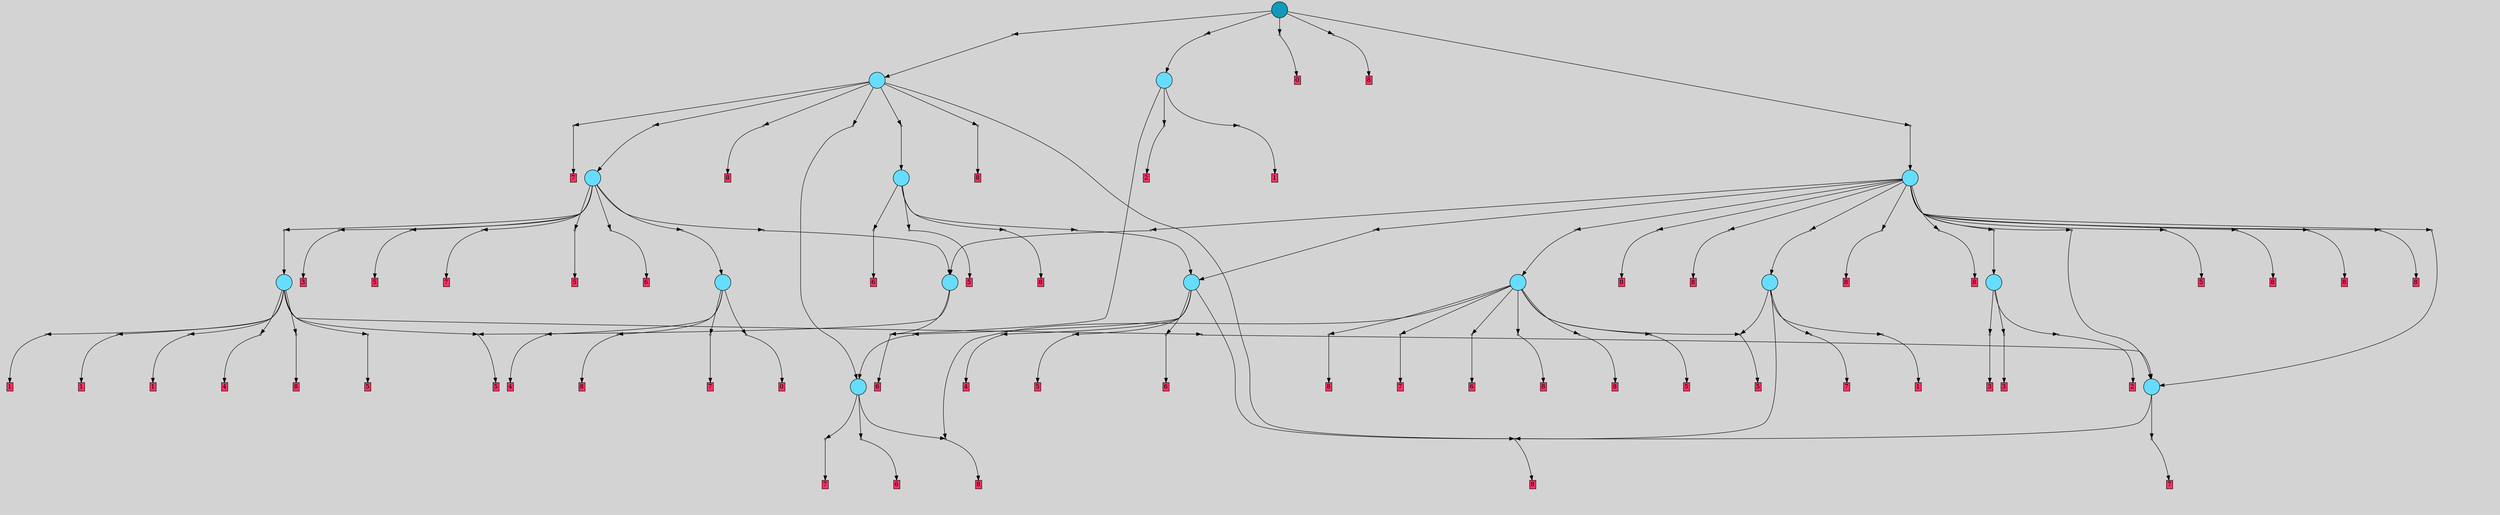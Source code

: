 // File exported with GEGELATI v1.3.1
// On the 2024-04-13 08:58:42
// With the File::TPGGraphDotExporter
digraph{
	graph[pad = "0.212, 0.055" bgcolor = lightgray]
	node[shape=circle style = filled label = ""]
		T1 [fillcolor="#66ddff"]
		T2 [fillcolor="#66ddff"]
		T5 [fillcolor="#66ddff"]
		T6 [fillcolor="#66ddff"]
		T7 [fillcolor="#66ddff"]
		T271 [fillcolor="#66ddff"]
		T528 [fillcolor="#66ddff"]
		T608 [fillcolor="#66ddff"]
		T672 [fillcolor="#66ddff"]
		T1170 [fillcolor="#66ddff"]
		T1253 [fillcolor="#66ddff"]
		T1433 [fillcolor="#66ddff"]
		T1757 [fillcolor="#66ddff"]
		T2010 [fillcolor="#66ddff"]
		T2306 [fillcolor="#1199bb"]
		P36988 [fillcolor="#cccccc" shape=point] //
		I36988 [shape=box style=invis label="6|2&0|4#3|2&#92;n0|2&3|0#2|2&#92;n3|5&4|7#2|4&#92;n5|7&0|1#1|6&#92;n3|7&4|0#1|1&#92;n0|1&0|6#1|3&#92;n"]
		P36988 -> I36988[style=invis]
		A24135 [fillcolor="#ff3366" shape=box margin=0.03 width=0 height=0 label="1"]
		T1 -> P36988 -> A24135
		P36989 [fillcolor="#cccccc" shape=point] //
		I36989 [shape=box style=invis label="6|0&2|5#3|5&#92;n5|1&2|2#1|1&#92;n5|7&2|6#3|2&#92;n2|6&3|2#2|3&#92;n2|3&1|5#2|1&#92;n1|6&2|1#2|0&#92;n0|3&2|5#3|5&#92;n6|7&4|3#3|5&#92;n"]
		P36989 -> I36989[style=invis]
		A24136 [fillcolor="#ff3366" shape=box margin=0.03 width=0 height=0 label="2"]
		T1 -> P36989 -> A24136
		P36990 [fillcolor="#cccccc" shape=point] //
		I36990 [shape=box style=invis label="4|6&3|4#0|0&#92;n5|0&1|6#3|5&#92;n3|6&2|5#4|0&#92;n5|4&0|1#4|4&#92;n3|3&0|5#4|6&#92;n0|3&1|2#0|2&#92;n5|1&3|7#4|6&#92;n"]
		P36990 -> I36990[style=invis]
		A24137 [fillcolor="#ff3366" shape=box margin=0.03 width=0 height=0 label="2"]
		T2 -> P36990 -> A24137
		P36991 [fillcolor="#cccccc" shape=point] //
		I36991 [shape=box style=invis label="4|2&2|5#4|4&#92;n3|0&2|5#2|7&#92;n0|6&0|5#0|7&#92;n6|6&0|0#2|3&#92;n2|2&3|4#0|4&#92;n"]
		P36991 -> I36991[style=invis]
		A24138 [fillcolor="#ff3366" shape=box margin=0.03 width=0 height=0 label="3"]
		T2 -> P36991 -> A24138
		P36992 [fillcolor="#cccccc" shape=point] //
		I36992 [shape=box style=invis label="4|0&3|1#2|5&#92;n3|6&2|6#1|3&#92;n0|5&3|0#0|1&#92;n4|4&1|0#4|6&#92;n"]
		P36992 -> I36992[style=invis]
		A24139 [fillcolor="#ff3366" shape=box margin=0.03 width=0 height=0 label="5"]
		T5 -> P36992 -> A24139
		P36993 [fillcolor="#cccccc" shape=point] //
		I36993 [shape=box style=invis label="0|2&0|0#0|0&#92;n4|1&1|2#0|6&#92;n6|7&2|5#3|1&#92;n4|4&0|2#0|5&#92;n1|2&0|2#4|6&#92;n5|3&3|7#1|4&#92;n0|5&2|1#0|5&#92;n1|6&4|3#0|4&#92;n"]
		P36993 -> I36993[style=invis]
		A24140 [fillcolor="#ff3366" shape=box margin=0.03 width=0 height=0 label="6"]
		T5 -> P36993 -> A24140
		P36994 [fillcolor="#cccccc" shape=point] //
		I36994 [shape=box style=invis label="4|6&1|2#3|5&#92;n5|5&2|5#2|6&#92;n4|6&0|4#2|2&#92;n0|4&0|6#2|3&#92;n"]
		P36994 -> I36994[style=invis]
		A24141 [fillcolor="#ff3366" shape=box margin=0.03 width=0 height=0 label="6"]
		T6 -> P36994 -> A24141
		P36995 [fillcolor="#cccccc" shape=point] //
		I36995 [shape=box style=invis label="4|2&1|7#1|6&#92;n3|1&4|7#2|7&#92;n1|5&1|0#2|7&#92;n3|5&3|1#2|0&#92;n4|0&3|6#4|5&#92;n6|3&3|3#0|2&#92;n3|3&4|2#4|4&#92;n"]
		P36995 -> I36995[style=invis]
		A24142 [fillcolor="#ff3366" shape=box margin=0.03 width=0 height=0 label="7"]
		T6 -> P36995 -> A24142
		P36996 [fillcolor="#cccccc" shape=point] //
		I36996 [shape=box style=invis label="0|4&2|4#0|5&#92;n4|1&3|1#3|7&#92;n6|2&4|6#4|3&#92;n0|1&1|0#3|3&#92;n6|7&3|1#2|5&#92;n3|5&2|5#2|2&#92;n6|7&2|2#0|7&#92;n2|5&1|6#4|1&#92;n"]
		P36996 -> I36996[style=invis]
		A24143 [fillcolor="#ff3366" shape=box margin=0.03 width=0 height=0 label="7"]
		T7 -> P36996 -> A24143
		P36997 [fillcolor="#cccccc" shape=point] //
		I36997 [shape=box style=invis label="2|3&1|5#4|3&#92;n6|0&3|1#1|2&#92;n0|4&1|1#1|1&#92;n"]
		P36997 -> I36997[style=invis]
		A24144 [fillcolor="#ff3366" shape=box margin=0.03 width=0 height=0 label="8"]
		T7 -> P36997 -> A24144
		T1 -> P36993
		P36998 [fillcolor="#cccccc" shape=point] //
		I36998 [shape=box style=invis label="1|6&2|2#1|3&#92;n1|3&2|7#1|5&#92;n5|7&2|1#4|3&#92;n5|5&2|7#1|2&#92;n1|0&2|0#1|3&#92;n5|3&3|7#1|7&#92;n"]
		P36998 -> I36998[style=invis]
		A24145 [fillcolor="#ff3366" shape=box margin=0.03 width=0 height=0 label="3"]
		T2 -> P36998 -> A24145
		P36999 [fillcolor="#cccccc" shape=point] //
		I36999 [shape=box style=invis label="4|0&2|5#2|7&#92;n2|7&1|7#4|2&#92;n5|5&1|6#1|7&#92;n1|6&0|7#4|2&#92;n5|4&3|0#0|7&#92;n5|3&1|4#3|7&#92;n"]
		P36999 -> I36999[style=invis]
		A24146 [fillcolor="#ff3366" shape=box margin=0.03 width=0 height=0 label="8"]
		T6 -> P36999 -> A24146
		P37000 [fillcolor="#cccccc" shape=point] //
		I37000 [shape=box style=invis label="5|4&3|0#0|7&#92;n2|7&1|7#4|2&#92;n5|5&1|6#1|7&#92;n1|6&0|7#4|4&#92;n4|0&2|5#2|7&#92;n0|3&0|0#3|5&#92;n5|3&1|4#3|7&#92;n"]
		P37000 -> I37000[style=invis]
		T271 -> P37000 -> T6
		P37001 [fillcolor="#cccccc" shape=point] //
		I37001 [shape=box style=invis label="1|4&1|6#4|7&#92;n2|0&3|0#2|7&#92;n3|5&2|7#2|2&#92;n"]
		P37001 -> I37001[style=invis]
		A24147 [fillcolor="#ff3366" shape=box margin=0.03 width=0 height=0 label="4"]
		T271 -> P37001 -> A24147
		T271 -> P36997
		P37002 [fillcolor="#cccccc" shape=point] //
		I37002 [shape=box style=invis label="0|3&3|0#3|3&#92;n2|0&3|2#1|2&#92;n4|4&3|1#0|1&#92;n4|6&3|3#3|3&#92;n1|2&2|3#0|1&#92;n1|0&3|1#1|1&#92;n"]
		P37002 -> I37002[style=invis]
		A24148 [fillcolor="#ff3366" shape=box margin=0.03 width=0 height=0 label="5"]
		T271 -> P37002 -> A24148
		P37003 [fillcolor="#cccccc" shape=point] //
		I37003 [shape=box style=invis label="0|6&0|5#0|1&#92;n4|6&1|2#3|5&#92;n5|5&2|5#2|5&#92;n4|6&0|4#2|2&#92;n0|4&0|6#2|3&#92;n"]
		P37003 -> I37003[style=invis]
		A24149 [fillcolor="#ff3366" shape=box margin=0.03 width=0 height=0 label="6"]
		T271 -> P37003 -> A24149
		P37004 [fillcolor="#cccccc" shape=point] //
		I37004 [shape=box style=invis label="2|6&4|4#1|3&#92;n6|0&3|6#2|3&#92;n2|3&1|5#3|3&#92;n3|7&1|1#0|0&#92;n"]
		P37004 -> I37004[style=invis]
		A24150 [fillcolor="#ff3366" shape=box margin=0.03 width=0 height=0 label="8"]
		T528 -> P37004 -> A24150
		P37005 [fillcolor="#cccccc" shape=point] //
		I37005 [shape=box style=invis label="4|2&1|7#1|6&#92;n3|5&3|1#2|0&#92;n1|5&1|0#2|0&#92;n1|6&0|7#2|7&#92;n3|1&4|7#2|7&#92;n6|3&3|3#0|2&#92;n3|3&4|2#4|4&#92;n"]
		P37005 -> I37005[style=invis]
		A24151 [fillcolor="#ff3366" shape=box margin=0.03 width=0 height=0 label="7"]
		T528 -> P37005 -> A24151
		P37006 [fillcolor="#cccccc" shape=point] //
		I37006 [shape=box style=invis label="4|1&1|0#2|3&#92;n0|7&3|4#2|4&#92;n2|0&4|3#4|6&#92;n6|3&3|5#4|2&#92;n3|2&0|2#0|0&#92;n5|7&4|5#3|7&#92;n0|7&1|1#1|5&#92;n2|6&4|1#1|0&#92;n3|6&1|5#1|1&#92;n"]
		P37006 -> I37006[style=invis]
		A24152 [fillcolor="#ff3366" shape=box margin=0.03 width=0 height=0 label="0"]
		T528 -> P37006 -> A24152
		P37007 [fillcolor="#cccccc" shape=point] //
		I37007 [shape=box style=invis label="3|3&4|2#3|3&#92;n"]
		P37007 -> I37007[style=invis]
		A24153 [fillcolor="#ff3366" shape=box margin=0.03 width=0 height=0 label="4"]
		T528 -> P37007 -> A24153
		T608 -> P36997
		P37008 [fillcolor="#cccccc" shape=point] //
		I37008 [shape=box style=invis label="0|3&3|0#3|3&#92;n2|0&3|2#1|2&#92;n1|2&2|3#0|1&#92;n4|6&3|3#3|2&#92;n4|4&3|1#0|1&#92;n"]
		P37008 -> I37008[style=invis]
		A24154 [fillcolor="#ff3366" shape=box margin=0.03 width=0 height=0 label="5"]
		T608 -> P37008 -> A24154
		P37009 [fillcolor="#cccccc" shape=point] //
		I37009 [shape=box style=invis label="4|0&1|3#2|6&#92;n4|0&4|2#0|1&#92;n"]
		P37009 -> I37009[style=invis]
		A24155 [fillcolor="#ff3366" shape=box margin=0.03 width=0 height=0 label="7"]
		T608 -> P37009 -> A24155
		P37010 [fillcolor="#cccccc" shape=point] //
		I37010 [shape=box style=invis label="6|2&0|4#4|2&#92;n0|2&3|0#2|2&#92;n3|5&4|7#2|4&#92;n5|7&0|1#1|6&#92;n0|1&0|6#1|3&#92;n4|4&0|1#2|3&#92;n"]
		P37010 -> I37010[style=invis]
		A24156 [fillcolor="#ff3366" shape=box margin=0.03 width=0 height=0 label="1"]
		T608 -> P37010 -> A24156
		P37011 [fillcolor="#cccccc" shape=point] //
		I37011 [shape=box style=invis label="0|3&3|0#3|3&#92;n1|2&0|2#1|2&#92;n2|0&3|2#1|2&#92;n4|4&3|1#0|1&#92;n1|2&2|3#0|6&#92;n4|6&3|3#3|3&#92;n"]
		P37011 -> I37011[style=invis]
		A24157 [fillcolor="#ff3366" shape=box margin=0.03 width=0 height=0 label="5"]
		T672 -> P37011 -> A24157
		P37012 [fillcolor="#cccccc" shape=point] //
		I37012 [shape=box style=invis label="5|0&2|6#0|2&#92;n2|5&4|7#2|4&#92;n0|2&4|2#2|2&#92;n5|7&0|1#1|6&#92;n3|5&2|6#4|1&#92;n0|7&0|7#2|1&#92;n3|4&2|1#4|5&#92;n0|1&0|6#0|3&#92;n"]
		P37012 -> I37012[style=invis]
		A24158 [fillcolor="#ff3366" shape=box margin=0.03 width=0 height=0 label="1"]
		T672 -> P37012 -> A24158
		T672 -> P36992
		P37013 [fillcolor="#cccccc" shape=point] //
		I37013 [shape=box style=invis label="0|4&1|3#2|4&#92;n4|0&4|4#0|0&#92;n"]
		P37013 -> I37013[style=invis]
		A24159 [fillcolor="#ff3366" shape=box margin=0.03 width=0 height=0 label="1"]
		T672 -> P37013 -> A24159
		P37014 [fillcolor="#cccccc" shape=point] //
		I37014 [shape=box style=invis label="0|2&3|0#2|2&#92;n6|2&0|4#3|2&#92;n3|5&4|7#2|4&#92;n5|1&3|4#3|7&#92;n5|7&4|1#1|6&#92;n3|7&4|0#1|1&#92;n0|1&0|6#1|3&#92;n"]
		P37014 -> I37014[style=invis]
		A24160 [fillcolor="#ff3366" shape=box margin=0.03 width=0 height=0 label="1"]
		T672 -> P37014 -> A24160
		P37015 [fillcolor="#cccccc" shape=point] //
		I37015 [shape=box style=invis label="3|1&4|6#2|0&#92;n2|0&0|3#1|6&#92;n1|3&1|2#4|1&#92;n2|3&3|5#3|0&#92;n5|4&4|1#1|1&#92;n0|4&2|1#2|3&#92;n"]
		P37015 -> I37015[style=invis]
		A24161 [fillcolor="#ff3366" shape=box margin=0.03 width=0 height=0 label="4"]
		T672 -> P37015 -> A24161
		P37016 [fillcolor="#cccccc" shape=point] //
		I37016 [shape=box style=invis label="6|5&4|5#4|6&#92;n0|0&3|1#2|5&#92;n0|5&3|6#0|1&#92;n2|7&4|5#0|4&#92;n2|5&4|2#0|2&#92;n"]
		P37016 -> I37016[style=invis]
		T672 -> P37016 -> T7
		P37017 [fillcolor="#cccccc" shape=point] //
		I37017 [shape=box style=invis label="4|0&2|5#2|7&#92;n5|3&1|4#1|7&#92;n1|6&0|7#4|2&#92;n5|5&1|6#1|7&#92;n2|2&1|7#4|2&#92;n"]
		P37017 -> I37017[style=invis]
		A24162 [fillcolor="#ff3366" shape=box margin=0.03 width=0 height=0 label="8"]
		T672 -> P37017 -> A24162
		T1170 -> P37008
		P37018 [fillcolor="#cccccc" shape=point] //
		I37018 [shape=box style=invis label="4|0&2|5#2|7&#92;n5|0&1|4#1|7&#92;n2|2&1|7#4|2&#92;n1|6&0|7#4|2&#92;n4|2&3|5#2|1&#92;n"]
		P37018 -> I37018[style=invis]
		A24163 [fillcolor="#ff3366" shape=box margin=0.03 width=0 height=0 label="8"]
		T1170 -> P37018 -> A24163
		P37019 [fillcolor="#cccccc" shape=point] //
		I37019 [shape=box style=invis label="4|0&4|3#0|1&#92;n4|0&1|3#2|6&#92;n"]
		P37019 -> I37019[style=invis]
		A24164 [fillcolor="#ff3366" shape=box margin=0.03 width=0 height=0 label="7"]
		T1170 -> P37019 -> A24164
		P37020 [fillcolor="#cccccc" shape=point] //
		I37020 [shape=box style=invis label="5|3&3|7#1|2&#92;n6|0&0|3#4|6&#92;n1|3&3|1#1|5&#92;n5|3&0|5#4|1&#92;n4|4&4|0#3|7&#92;n6|6&3|3#0|0&#92;n3|7&2|5#3|1&#92;n4|4&0|2#0|5&#92;n0|5&2|1#0|5&#92;n4|7&1|2#0|6&#92;n"]
		P37020 -> I37020[style=invis]
		A24165 [fillcolor="#ff3366" shape=box margin=0.03 width=0 height=0 label="6"]
		T1170 -> P37020 -> A24165
		P37021 [fillcolor="#cccccc" shape=point] //
		I37021 [shape=box style=invis label="2|5&1|5#4|3&#92;n2|5&1|5#0|1&#92;n0|4&1|1#1|1&#92;n6|0&3|1#1|2&#92;n"]
		P37021 -> I37021[style=invis]
		A24166 [fillcolor="#ff3366" shape=box margin=0.03 width=0 height=0 label="8"]
		T1170 -> P37021 -> A24166
		P37022 [fillcolor="#cccccc" shape=point] //
		I37022 [shape=box style=invis label="4|2&0|6#0|4&#92;n6|6&2|0#2|2&#92;n6|5&0|6#3|1&#92;n0|2&1|5#1|4&#92;n1|0&0|3#3|2&#92;n"]
		P37022 -> I37022[style=invis]
		A24167 [fillcolor="#ff3366" shape=box margin=0.03 width=0 height=0 label="8"]
		T1170 -> P37022 -> A24167
		T1170 -> P36999
		P37023 [fillcolor="#cccccc" shape=point] //
		I37023 [shape=box style=invis label="1|2&2|3#0|1&#92;n2|0&3|2#1|2&#92;n0|3&3|0#3|3&#92;n4|6&3|3#3|2&#92;n2|7&1|5#2|1&#92;n4|4&3|1#0|1&#92;n"]
		P37023 -> I37023[style=invis]
		A24168 [fillcolor="#ff3366" shape=box margin=0.03 width=0 height=0 label="5"]
		T1170 -> P37023 -> A24168
		P37024 [fillcolor="#cccccc" shape=point] //
		I37024 [shape=box style=invis label="2|4&3|6#3|3&#92;n2|0&3|7#3|3&#92;n"]
		P37024 -> I37024[style=invis]
		A24169 [fillcolor="#ff3366" shape=box margin=0.03 width=0 height=0 label="6"]
		T1253 -> P37024 -> A24169
		P37025 [fillcolor="#cccccc" shape=point] //
		I37025 [shape=box style=invis label="2|2&1|5#0|7&#92;n1|2&3|4#0|1&#92;n3|0&3|0#0|3&#92;n"]
		P37025 -> I37025[style=invis]
		T1253 -> P37025 -> T271
		P37026 [fillcolor="#cccccc" shape=point] //
		I37026 [shape=box style=invis label="2|0&3|2#1|2&#92;n4|4&3|1#0|1&#92;n1|2&3|1#1|1&#92;n1|2&2|3#0|1&#92;n4|6&3|3#3|3&#92;n6|6&4|1#3|4&#92;n"]
		P37026 -> I37026[style=invis]
		A24170 [fillcolor="#ff3366" shape=box margin=0.03 width=0 height=0 label="5"]
		T1253 -> P37026 -> A24170
		P37027 [fillcolor="#cccccc" shape=point] //
		I37027 [shape=box style=invis label="0|4&1|1#1|1&#92;n2|3&1|5#4|3&#92;n6|0&3|1#1|2&#92;n0|3&1|0#2|7&#92;n"]
		P37027 -> I37027[style=invis]
		A24171 [fillcolor="#ff3366" shape=box margin=0.03 width=0 height=0 label="8"]
		T1253 -> P37027 -> A24171
		P37028 [fillcolor="#cccccc" shape=point] //
		I37028 [shape=box style=invis label="1|2&2|3#1|1&#92;n1|0&2|3#2|1&#92;n4|4&3|1#0|1&#92;n1|2&3|1#1|1&#92;n4|6&3|3#3|3&#92;n2|0&3|2#1|7&#92;n6|6&4|0#3|4&#92;n"]
		P37028 -> I37028[style=invis]
		A24172 [fillcolor="#ff3366" shape=box margin=0.03 width=0 height=0 label="5"]
		T1433 -> P37028 -> A24172
		P37029 [fillcolor="#cccccc" shape=point] //
		I37029 [shape=box style=invis label="4|0&4|1#3|0&#92;n0|2&3|6#1|1&#92;n5|3&4|1#0|6&#92;n"]
		P37029 -> I37029[style=invis]
		T1433 -> P37029 -> T528
		P37030 [fillcolor="#cccccc" shape=point] //
		I37030 [shape=box style=invis label="3|5&2|7#2|2&#92;n1|5&0|3#2|0&#92;n1|0&2|4#3|0&#92;n0|4&2|4#0|5&#92;n6|2&4|6#4|3&#92;n2|5&1|5#4|1&#92;n"]
		P37030 -> I37030[style=invis]
		A24173 [fillcolor="#ff3366" shape=box margin=0.03 width=0 height=0 label="7"]
		T1433 -> P37030 -> A24173
		P37031 [fillcolor="#cccccc" shape=point] //
		I37031 [shape=box style=invis label="0|0&0|3#1|2&#92;n3|3&2|6#2|6&#92;n3|5&2|3#1|4&#92;n"]
		P37031 -> I37031[style=invis]
		A24174 [fillcolor="#ff3366" shape=box margin=0.03 width=0 height=0 label="5"]
		T1433 -> P37031 -> A24174
		P37032 [fillcolor="#cccccc" shape=point] //
		I37032 [shape=box style=invis label="0|2&0|0#0|3&#92;n1|6&0|3#4|4&#92;n0|5&2|1#0|5&#92;n6|7&2|5#3|1&#92;n1|1&2|1#0|0&#92;n5|3&3|7#1|4&#92;n4|1&1|2#0|6&#92;n2|0&2|3#1|5&#92;n5|0&2|1#1|7&#92;n6|6&4|2#4|2&#92;n"]
		P37032 -> I37032[style=invis]
		A24175 [fillcolor="#ff3366" shape=box margin=0.03 width=0 height=0 label="6"]
		T1433 -> P37032 -> A24175
		P37033 [fillcolor="#cccccc" shape=point] //
		I37033 [shape=box style=invis label="5|5&1|6#1|7&#92;n3|4&2|5#0|7&#92;n5|4&3|0#0|3&#92;n5|3&1|4#3|7&#92;n5|5&2|1#2|3&#92;n0|2&3|7#4|2&#92;n1|0&4|7#0|5&#92;n"]
		P37033 -> I37033[style=invis]
		T1433 -> P37033 -> T5
		P37034 [fillcolor="#cccccc" shape=point] //
		I37034 [shape=box style=invis label="6|0&0|5#4|6&#92;n6|0&3|6#1|2&#92;n2|3&1|5#4|3&#92;n"]
		P37034 -> I37034[style=invis]
		T1433 -> P37034 -> T672
		P37035 [fillcolor="#cccccc" shape=point] //
		I37035 [shape=box style=invis label="1|5&2|2#1|3&#92;n1|6&0|7#2|6&#92;n6|7&2|7#1|2&#92;n1|7&2|1#4|2&#92;n0|3&3|7#1|7&#92;n6|1&0|0#2|5&#92;n1|0&3|0#1|3&#92;n4|2&4|2#0|1&#92;n"]
		P37035 -> I37035[style=invis]
		A24176 [fillcolor="#ff3366" shape=box margin=0.03 width=0 height=0 label="3"]
		T1433 -> P37035 -> A24176
		P37036 [fillcolor="#cccccc" shape=point] //
		I37036 [shape=box style=invis label="1|7&4|3#0|1&#92;n4|0&4|2#0|1&#92;n"]
		P37036 -> I37036[style=invis]
		T1757 -> P37036 -> T1170
		P37037 [fillcolor="#cccccc" shape=point] //
		I37037 [shape=box style=invis label="0|6&4|7#1|4&#92;n1|1&3|4#3|0&#92;n3|5&4|3#0|7&#92;n4|2&3|6#1|7&#92;n5|2&3|0#0|6&#92;n"]
		P37037 -> I37037[style=invis]
		A24177 [fillcolor="#ff3366" shape=box margin=0.03 width=0 height=0 label="8"]
		T1757 -> P37037 -> A24177
		P37038 [fillcolor="#cccccc" shape=point] //
		I37038 [shape=box style=invis label="5|2&0|6#1|2&#92;n1|0&0|7#3|4&#92;n1|4&2|1#1|1&#92;n2|0&0|3#0|0&#92;n2|3&1|4#4|5&#92;n5|2&0|0#0|0&#92;n5|0&4|7#0|3&#92;n4|3&3|0#2|0&#92;n"]
		P37038 -> I37038[style=invis]
		A24178 [fillcolor="#ff3366" shape=box margin=0.03 width=0 height=0 label="8"]
		T1757 -> P37038 -> A24178
		P37039 [fillcolor="#cccccc" shape=point] //
		I37039 [shape=box style=invis label="6|0&3|1#1|2&#92;n0|4&1|1#1|1&#92;n5|2&1|6#0|0&#92;n2|0&1|5#4|3&#92;n4|3&4|7#0|4&#92;n1|1&2|4#2|5&#92;n"]
		P37039 -> I37039[style=invis]
		T1757 -> P37039 -> T608
		P37040 [fillcolor="#cccccc" shape=point] //
		I37040 [shape=box style=invis label="5|4&1|4#4|1&#92;n3|0&4|1#3|2&#92;n"]
		P37040 -> I37040[style=invis]
		A24179 [fillcolor="#ff3366" shape=box margin=0.03 width=0 height=0 label="8"]
		T1757 -> P37040 -> A24179
		P37041 [fillcolor="#cccccc" shape=point] //
		I37041 [shape=box style=invis label="5|5&2|7#1|2&#92;n4|0&3|2#1|4&#92;n1|2&1|1#4|4&#92;n3|7&0|6#1|3&#92;n"]
		P37041 -> I37041[style=invis]
		A24180 [fillcolor="#ff3366" shape=box margin=0.03 width=0 height=0 label="8"]
		T1757 -> P37041 -> A24180
		P37042 [fillcolor="#cccccc" shape=point] //
		I37042 [shape=box style=invis label="2|3&1|5#1|7&#92;n6|0&3|2#1|2&#92;n"]
		P37042 -> I37042[style=invis]
		T1757 -> P37042 -> T2
		P37043 [fillcolor="#cccccc" shape=point] //
		I37043 [shape=box style=invis label="0|5&3|0#0|1&#92;n4|0&3|1#2|3&#92;n5|4&1|0#4|6&#92;n"]
		P37043 -> I37043[style=invis]
		T1757 -> P37043 -> T7
		P37044 [fillcolor="#cccccc" shape=point] //
		I37044 [shape=box style=invis label="0|3&3|0#3|3&#92;n1|3&2|3#3|3&#92;n1|2&0|2#1|2&#92;n2|0&3|2#1|2&#92;n0|4&3|7#1|0&#92;n4|4&3|1#0|1&#92;n1|2&2|3#3|6&#92;n4|6&3|3#3|3&#92;n"]
		P37044 -> I37044[style=invis]
		A24181 [fillcolor="#ff3366" shape=box margin=0.03 width=0 height=0 label="5"]
		T1757 -> P37044 -> A24181
		P37045 [fillcolor="#cccccc" shape=point] //
		I37045 [shape=box style=invis label="2|3&1|5#4|3&#92;n0|4&1|0#1|1&#92;n6|0&3|1#1|2&#92;n"]
		P37045 -> I37045[style=invis]
		A24182 [fillcolor="#ff3366" shape=box margin=0.03 width=0 height=0 label="8"]
		T1757 -> P37045 -> A24182
		P37046 [fillcolor="#cccccc" shape=point] //
		I37046 [shape=box style=invis label="4|0&2|5#2|7&#92;n2|3&1|7#4|2&#92;n5|3&3|4#3|7&#92;n1|6&0|7#4|2&#92;n5|4&3|0#0|7&#92;n"]
		P37046 -> I37046[style=invis]
		A24183 [fillcolor="#ff3366" shape=box margin=0.03 width=0 height=0 label="8"]
		T1757 -> P37046 -> A24183
		P37047 [fillcolor="#cccccc" shape=point] //
		I37047 [shape=box style=invis label="1|5&1|0#4|1&#92;n3|4&2|5#0|7&#92;n5|4&3|0#0|3&#92;n5|5&2|1#2|3&#92;n5|5&1|6#1|7&#92;n0|1&3|7#4|2&#92;n1|0&4|7#0|5&#92;n"]
		P37047 -> I37047[style=invis]
		T1757 -> P37047 -> T5
		P37048 [fillcolor="#cccccc" shape=point] //
		I37048 [shape=box style=invis label="3|0&3|0#0|3&#92;n2|2&1|5#0|7&#92;n6|5&2|6#2|6&#92;n"]
		P37048 -> I37048[style=invis]
		T1757 -> P37048 -> T271
		P37049 [fillcolor="#cccccc" shape=point] //
		I37049 [shape=box style=invis label="5|5&1|6#1|7&#92;n3|5&4|4#1|1&#92;n5|3&1|4#1|7&#92;n5|0&2|5#2|7&#92;n6|3&2|5#1|6&#92;n"]
		P37049 -> I37049[style=invis]
		A24184 [fillcolor="#ff3366" shape=box margin=0.03 width=0 height=0 label="8"]
		T1757 -> P37049 -> A24184
		P37050 [fillcolor="#cccccc" shape=point] //
		I37050 [shape=box style=invis label="0|7&0|2#1|0&#92;n3|6&2|6#1|3&#92;n2|7&4|1#0|4&#92;n3|0&3|1#2|5&#92;n4|5&2|4#1|4&#92;n"]
		P37050 -> I37050[style=invis]
		T1757 -> P37050 -> T7
		P37051 [fillcolor="#cccccc" shape=point] //
		I37051 [shape=box style=invis label="6|2&2|6#0|6&#92;n4|2&4|0#3|3&#92;n5|4&3|0#0|7&#92;n6|3&2|7#2|7&#92;n1|5&1|2#0|2&#92;n1|6&3|5#4|3&#92;n6|0&2|1#3|5&#92;n2|1&1|6#2|1&#92;n1|7&0|4#0|3&#92;n4|2&3|1#1|0&#92;n"]
		P37051 -> I37051[style=invis]
		T2010 -> P37051 -> T1253
		P37052 [fillcolor="#cccccc" shape=point] //
		I37052 [shape=box style=invis label="0|0&4|3#4|1&#92;n4|5&2|5#0|6&#92;n"]
		P37052 -> I37052[style=invis]
		A24185 [fillcolor="#ff3366" shape=box margin=0.03 width=0 height=0 label="7"]
		T2010 -> P37052 -> A24185
		P37053 [fillcolor="#cccccc" shape=point] //
		I37053 [shape=box style=invis label="6|0&1|1#1|4&#92;n2|3&1|5#4|3&#92;n1|4&1|1#1|1&#92;n"]
		P37053 -> I37053[style=invis]
		T2010 -> P37053 -> T1433
		P37054 [fillcolor="#cccccc" shape=point] //
		I37054 [shape=box style=invis label="4|5&1|4#0|0&#92;n2|3&0|2#2|4&#92;n2|7&1|4#2|4&#92;n1|7&3|5#0|3&#92;n0|0&0|1#1|1&#92;n"]
		P37054 -> I37054[style=invis]
		T2010 -> P37054 -> T6
		T2010 -> P36997
		P37055 [fillcolor="#cccccc" shape=point] //
		I37055 [shape=box style=invis label="0|1&2|6#1|6&#92;n4|0&2|7#4|6&#92;n"]
		P37055 -> I37055[style=invis]
		A24186 [fillcolor="#ff3366" shape=box margin=0.03 width=0 height=0 label="8"]
		T2010 -> P37055 -> A24186
		P37056 [fillcolor="#cccccc" shape=point] //
		I37056 [shape=box style=invis label="5|6&0|3#3|1&#92;n2|2&1|3#1|0&#92;n3|5&4|0#0|1&#92;n4|4&0|7#4|2&#92;n6|4&0|5#2|1&#92;n5|0&1|6#1|2&#92;n3|4&3|5#2|4&#92;n"]
		P37056 -> I37056[style=invis]
		A24187 [fillcolor="#ff3366" shape=box margin=0.03 width=0 height=0 label="8"]
		T2010 -> P37056 -> A24187
		P37057 [fillcolor="#cccccc" shape=point] //
		I37057 [shape=box style=invis label="2|3&1|5#3|3&#92;n6|0&1|1#1|4&#92;n"]
		P37057 -> I37057[style=invis]
		T2306 -> P37057 -> T2010
		P37058 [fillcolor="#cccccc" shape=point] //
		I37058 [shape=box style=invis label="4|2&0|6#0|0&#92;n1|6&4|1#0|0&#92;n1|2&3|2#4|5&#92;n3|0&3|2#0|4&#92;n6|5&4|7#3|2&#92;n"]
		P37058 -> I37058[style=invis]
		T2306 -> P37058 -> T1
		P37059 [fillcolor="#cccccc" shape=point] //
		I37059 [shape=box style=invis label="1|7&2|5#2|2&#92;n1|3&3|5#4|6&#92;n1|6&4|4#0|0&#92;n3|3&0|7#0|6&#92;n5|7&1|7#0|2&#92;n5|3&2|5#0|6&#92;n1|2&4|7#4|3&#92;n2|3&2|1#1|2&#92;n"]
		P37059 -> I37059[style=invis]
		A24188 [fillcolor="#ff3366" shape=box margin=0.03 width=0 height=0 label="0"]
		T2306 -> P37059 -> A24188
		P37060 [fillcolor="#cccccc" shape=point] //
		I37060 [shape=box style=invis label="2|0&3|1#1|2&#92;n2|3&1|0#4|3&#92;n3|4&2|3#1|0&#92;n0|1&0|5#3|3&#92;n"]
		P37060 -> I37060[style=invis]
		A24189 [fillcolor="#ff3366" shape=box margin=0.03 width=0 height=0 label="8"]
		T2306 -> P37060 -> A24189
		P37061 [fillcolor="#cccccc" shape=point] //
		I37061 [shape=box style=invis label="1|1&1|0#4|0&#92;n3|5&2|6#4|1&#92;n4|3&0|6#0|7&#92;n6|0&2|4#4|6&#92;n0|7&0|2#2|2&#92;n1|1&0|7#0|5&#92;n"]
		P37061 -> I37061[style=invis]
		T2306 -> P37061 -> T1757
		{ rank= same T2306 }
}
